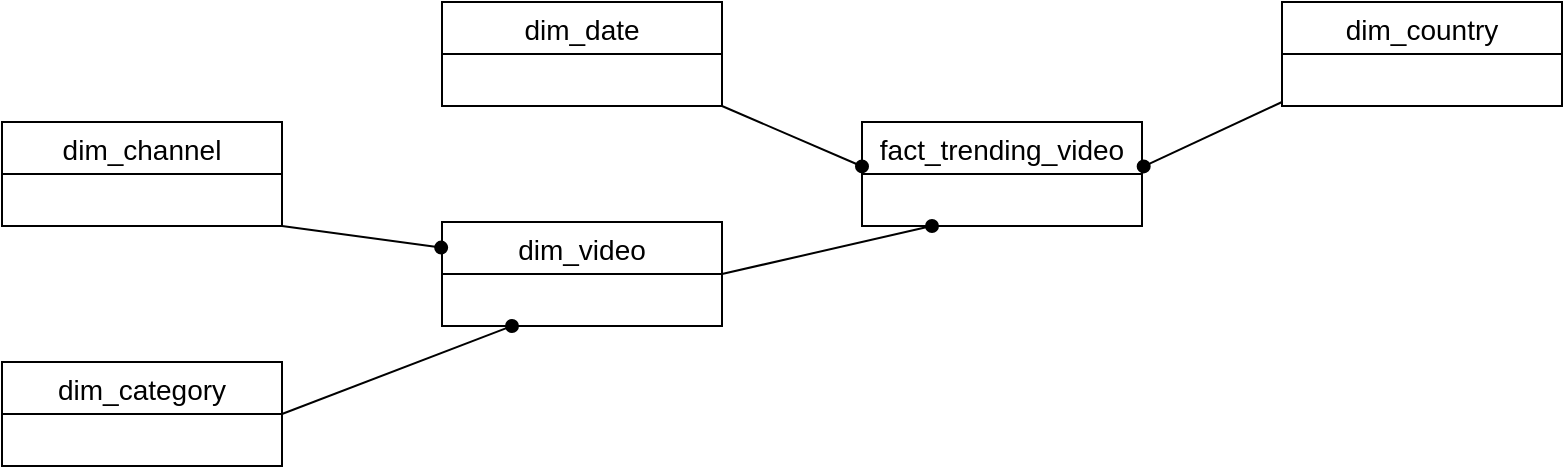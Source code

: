 <mxfile version="14.1.8" type="device"><diagram id="vf57JtwYDYz3p6yBMfKj" name="Page-1"><mxGraphModel dx="1874" dy="592" grid="1" gridSize="10" guides="1" tooltips="1" connect="1" arrows="1" fold="1" page="1" pageScale="1" pageWidth="850" pageHeight="1100" math="0" shadow="0"><root><mxCell id="0"/><mxCell id="1" parent="0"/><mxCell id="zGNwmFvuqIzKMQ9EJCgr-1" value="fact_trending_video" style="swimlane;fontStyle=0;childLayout=stackLayout;horizontal=1;startSize=26;fillColor=none;horizontalStack=0;resizeParent=1;resizeParentMax=0;resizeLast=0;collapsible=1;marginBottom=0;fontSize=14;" vertex="1" parent="1"><mxGeometry x="340" y="270" width="140" height="52" as="geometry"/></mxCell><mxCell id="zGNwmFvuqIzKMQ9EJCgr-10" value="dim_country" style="swimlane;fontStyle=0;childLayout=stackLayout;horizontal=1;startSize=26;fillColor=none;horizontalStack=0;resizeParent=1;resizeParentMax=0;resizeLast=0;collapsible=1;marginBottom=0;fontSize=14;" vertex="1" parent="1"><mxGeometry x="550" y="210" width="140" height="52" as="geometry"><mxRectangle x="80" y="470" width="100" height="26" as="alternateBounds"/></mxGeometry></mxCell><mxCell id="zGNwmFvuqIzKMQ9EJCgr-13" value="dim_date" style="swimlane;fontStyle=0;childLayout=stackLayout;horizontal=1;startSize=26;fillColor=none;horizontalStack=0;resizeParent=1;resizeParentMax=0;resizeLast=0;collapsible=1;marginBottom=0;fontSize=14;" vertex="1" parent="1"><mxGeometry x="130" y="210" width="140" height="52" as="geometry"/></mxCell><mxCell id="zGNwmFvuqIzKMQ9EJCgr-17" value="dim_channel" style="swimlane;fontStyle=0;childLayout=stackLayout;horizontal=1;startSize=26;fillColor=none;horizontalStack=0;resizeParent=1;resizeParentMax=0;resizeLast=0;collapsible=1;marginBottom=0;fontSize=14;" vertex="1" parent="1"><mxGeometry x="-90" y="270" width="140" height="52" as="geometry"/></mxCell><mxCell id="zGNwmFvuqIzKMQ9EJCgr-20" value="" style="endArrow=oval;html=1;entryX=0;entryY=-0.146;entryDx=0;entryDy=0;entryPerimeter=0;startArrow=none;startFill=0;exitX=1;exitY=1;exitDx=0;exitDy=0;endFill=1;fontSize=14;" edge="1" parent="1" source="zGNwmFvuqIzKMQ9EJCgr-13"><mxGeometry width="50" height="50" relative="1" as="geometry"><mxPoint x="216.077" y="192" as="sourcePoint"/><mxPoint x="340" y="292.204" as="targetPoint"/></mxGeometry></mxCell><mxCell id="zGNwmFvuqIzKMQ9EJCgr-21" value="dim_category" style="swimlane;fontStyle=0;childLayout=stackLayout;horizontal=1;startSize=26;fillColor=none;horizontalStack=0;resizeParent=1;resizeParentMax=0;resizeLast=0;collapsible=1;marginBottom=0;fontSize=14;" vertex="1" parent="1"><mxGeometry x="-90" y="390" width="140" height="52" as="geometry"/></mxCell><mxCell id="zGNwmFvuqIzKMQ9EJCgr-26" value="" style="endArrow=none;html=1;exitX=1.006;exitY=-0.146;exitDx=0;exitDy=0;exitPerimeter=0;startArrow=oval;startFill=1;endFill=0;fontSize=14;" edge="1" parent="1"><mxGeometry width="50" height="50" relative="1" as="geometry"><mxPoint x="480.84" y="292.204" as="sourcePoint"/><mxPoint x="550" y="260" as="targetPoint"/></mxGeometry></mxCell><mxCell id="zGNwmFvuqIzKMQ9EJCgr-27" value="dim_video" style="swimlane;fontStyle=0;childLayout=stackLayout;horizontal=1;startSize=26;fillColor=none;horizontalStack=0;resizeParent=1;resizeParentMax=0;resizeLast=0;collapsible=1;marginBottom=0;fontSize=14;" vertex="1" parent="1"><mxGeometry x="130" y="320" width="140" height="52" as="geometry"><mxRectangle x="80" y="470" width="100" height="26" as="alternateBounds"/></mxGeometry></mxCell><mxCell id="zGNwmFvuqIzKMQ9EJCgr-39" value="" style="endArrow=oval;html=1;exitX=1;exitY=0.5;exitDx=0;exitDy=0;startArrow=none;startFill=0;entryX=0.25;entryY=1;entryDx=0;entryDy=0;endFill=1;fontSize=14;" edge="1" parent="1" source="zGNwmFvuqIzKMQ9EJCgr-27" target="zGNwmFvuqIzKMQ9EJCgr-1"><mxGeometry width="50" height="50" relative="1" as="geometry"><mxPoint x="200" y="513.998" as="sourcePoint"/><mxPoint x="360" y="320" as="targetPoint"/></mxGeometry></mxCell><mxCell id="zGNwmFvuqIzKMQ9EJCgr-40" value="" style="endArrow=oval;html=1;exitX=1;exitY=0.5;exitDx=0;exitDy=0;startArrow=none;startFill=0;entryX=0.25;entryY=1;entryDx=0;entryDy=0;endFill=1;fontSize=14;" edge="1" parent="1" source="zGNwmFvuqIzKMQ9EJCgr-21" target="zGNwmFvuqIzKMQ9EJCgr-27"><mxGeometry width="50" height="50" relative="1" as="geometry"><mxPoint x="21.26" y="617.794" as="sourcePoint"/><mxPoint x="150" y="370" as="targetPoint"/></mxGeometry></mxCell><mxCell id="zGNwmFvuqIzKMQ9EJCgr-41" value="" style="endArrow=oval;html=1;exitX=1.003;exitY=0.008;exitDx=0;exitDy=0;exitPerimeter=0;startArrow=none;startFill=0;endFill=1;fontSize=14;" edge="1" parent="1"><mxGeometry width="50" height="50" relative="1" as="geometry"><mxPoint x="50.0" y="321.998" as="sourcePoint"/><mxPoint x="129.58" y="332.79" as="targetPoint"/></mxGeometry></mxCell></root></mxGraphModel></diagram></mxfile>